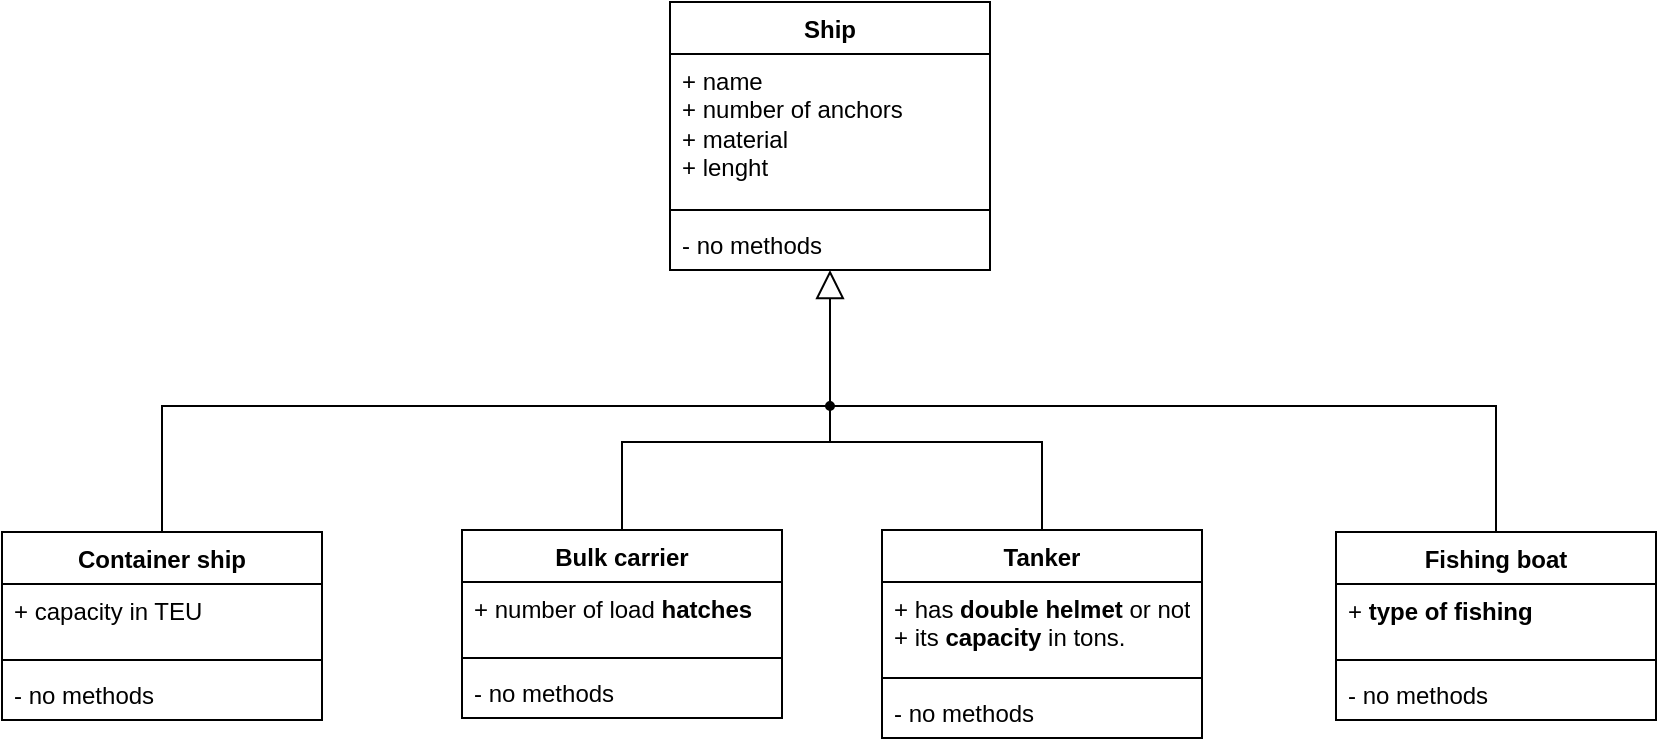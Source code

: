 <mxfile version="24.8.4">
  <diagram name="Página-1" id="2UFubnlOPNcLVtzOg3cz">
    <mxGraphModel dx="1105" dy="565" grid="1" gridSize="10" guides="1" tooltips="1" connect="1" arrows="1" fold="1" page="1" pageScale="1" pageWidth="827" pageHeight="1169" math="0" shadow="0">
      <root>
        <mxCell id="0" />
        <mxCell id="1" parent="0" />
        <mxCell id="4KdWAY72Oj23wz-Gb6Jc-74" value="Ship" style="swimlane;fontStyle=1;align=center;verticalAlign=top;childLayout=stackLayout;horizontal=1;startSize=26;horizontalStack=0;resizeParent=1;resizeParentMax=0;resizeLast=0;collapsible=1;marginBottom=0;whiteSpace=wrap;html=1;" vertex="1" parent="1">
          <mxGeometry x="334" y="320" width="160" height="134" as="geometry" />
        </mxCell>
        <mxCell id="4KdWAY72Oj23wz-Gb6Jc-75" value="&lt;div&gt;+ name&lt;/div&gt;&lt;div&gt;+ number of anchors&lt;br&gt;&lt;/div&gt;&lt;div&gt;+ material&lt;/div&gt;&lt;div&gt;+ lenght&lt;br&gt;&lt;/div&gt;" style="text;strokeColor=none;fillColor=none;align=left;verticalAlign=top;spacingLeft=4;spacingRight=4;overflow=hidden;rotatable=0;points=[[0,0.5],[1,0.5]];portConstraint=eastwest;whiteSpace=wrap;html=1;" vertex="1" parent="4KdWAY72Oj23wz-Gb6Jc-74">
          <mxGeometry y="26" width="160" height="74" as="geometry" />
        </mxCell>
        <mxCell id="4KdWAY72Oj23wz-Gb6Jc-76" value="" style="line;strokeWidth=1;fillColor=none;align=left;verticalAlign=middle;spacingTop=-1;spacingLeft=3;spacingRight=3;rotatable=0;labelPosition=right;points=[];portConstraint=eastwest;strokeColor=inherit;" vertex="1" parent="4KdWAY72Oj23wz-Gb6Jc-74">
          <mxGeometry y="100" width="160" height="8" as="geometry" />
        </mxCell>
        <mxCell id="4KdWAY72Oj23wz-Gb6Jc-77" value="- no methods" style="text;strokeColor=none;fillColor=none;align=left;verticalAlign=top;spacingLeft=4;spacingRight=4;overflow=hidden;rotatable=0;points=[[0,0.5],[1,0.5]];portConstraint=eastwest;whiteSpace=wrap;html=1;" vertex="1" parent="4KdWAY72Oj23wz-Gb6Jc-74">
          <mxGeometry y="108" width="160" height="26" as="geometry" />
        </mxCell>
        <mxCell id="4KdWAY72Oj23wz-Gb6Jc-78" value="Container ship" style="swimlane;fontStyle=1;align=center;verticalAlign=top;childLayout=stackLayout;horizontal=1;startSize=26;horizontalStack=0;resizeParent=1;resizeParentMax=0;resizeLast=0;collapsible=1;marginBottom=0;whiteSpace=wrap;html=1;" vertex="1" parent="1">
          <mxGeometry y="585" width="160" height="94" as="geometry" />
        </mxCell>
        <mxCell id="4KdWAY72Oj23wz-Gb6Jc-79" value="&lt;div&gt;+ capacity in TEU&lt;/div&gt;&lt;div&gt;&lt;br&gt;&lt;/div&gt;" style="text;strokeColor=none;fillColor=none;align=left;verticalAlign=top;spacingLeft=4;spacingRight=4;overflow=hidden;rotatable=0;points=[[0,0.5],[1,0.5]];portConstraint=eastwest;whiteSpace=wrap;html=1;" vertex="1" parent="4KdWAY72Oj23wz-Gb6Jc-78">
          <mxGeometry y="26" width="160" height="34" as="geometry" />
        </mxCell>
        <mxCell id="4KdWAY72Oj23wz-Gb6Jc-80" value="" style="line;strokeWidth=1;fillColor=none;align=left;verticalAlign=middle;spacingTop=-1;spacingLeft=3;spacingRight=3;rotatable=0;labelPosition=right;points=[];portConstraint=eastwest;strokeColor=inherit;" vertex="1" parent="4KdWAY72Oj23wz-Gb6Jc-78">
          <mxGeometry y="60" width="160" height="8" as="geometry" />
        </mxCell>
        <mxCell id="4KdWAY72Oj23wz-Gb6Jc-81" value="- no methods" style="text;strokeColor=none;fillColor=none;align=left;verticalAlign=top;spacingLeft=4;spacingRight=4;overflow=hidden;rotatable=0;points=[[0,0.5],[1,0.5]];portConstraint=eastwest;whiteSpace=wrap;html=1;" vertex="1" parent="4KdWAY72Oj23wz-Gb6Jc-78">
          <mxGeometry y="68" width="160" height="26" as="geometry" />
        </mxCell>
        <mxCell id="4KdWAY72Oj23wz-Gb6Jc-91" style="edgeStyle=orthogonalEdgeStyle;rounded=0;orthogonalLoop=1;jettySize=auto;html=1;entryX=0.5;entryY=0;entryDx=0;entryDy=0;endArrow=none;endFill=0;" edge="1" parent="1" source="4KdWAY72Oj23wz-Gb6Jc-82" target="4KdWAY72Oj23wz-Gb6Jc-78">
          <mxGeometry relative="1" as="geometry">
            <mxPoint x="290" y="540" as="targetPoint" />
          </mxGeometry>
        </mxCell>
        <mxCell id="4KdWAY72Oj23wz-Gb6Jc-92" style="edgeStyle=orthogonalEdgeStyle;rounded=0;orthogonalLoop=1;jettySize=auto;html=1;entryX=0.5;entryY=0;entryDx=0;entryDy=0;endArrow=none;endFill=0;" edge="1" parent="1" source="4KdWAY72Oj23wz-Gb6Jc-82" target="4KdWAY72Oj23wz-Gb6Jc-95">
          <mxGeometry relative="1" as="geometry">
            <mxPoint x="330" y="560" as="targetPoint" />
            <Array as="points">
              <mxPoint x="414" y="540" />
              <mxPoint x="310" y="540" />
            </Array>
          </mxGeometry>
        </mxCell>
        <mxCell id="4KdWAY72Oj23wz-Gb6Jc-93" style="edgeStyle=orthogonalEdgeStyle;rounded=0;orthogonalLoop=1;jettySize=auto;html=1;entryX=0.5;entryY=0;entryDx=0;entryDy=0;endArrow=none;endFill=0;" edge="1" parent="1" source="4KdWAY72Oj23wz-Gb6Jc-82" target="4KdWAY72Oj23wz-Gb6Jc-87">
          <mxGeometry relative="1" as="geometry">
            <mxPoint x="490" y="520" as="targetPoint" />
          </mxGeometry>
        </mxCell>
        <mxCell id="4KdWAY72Oj23wz-Gb6Jc-94" style="edgeStyle=orthogonalEdgeStyle;rounded=0;orthogonalLoop=1;jettySize=auto;html=1;entryX=0.5;entryY=0;entryDx=0;entryDy=0;endArrow=none;endFill=0;" edge="1" parent="1" source="4KdWAY72Oj23wz-Gb6Jc-82" target="4KdWAY72Oj23wz-Gb6Jc-99">
          <mxGeometry relative="1" as="geometry">
            <mxPoint x="460" y="570" as="targetPoint" />
            <Array as="points">
              <mxPoint x="414" y="540" />
              <mxPoint x="520" y="540" />
            </Array>
          </mxGeometry>
        </mxCell>
        <mxCell id="4KdWAY72Oj23wz-Gb6Jc-82" value="" style="verticalAlign=bottom;html=1;ellipse;fillColor=strokeColor;fontFamily=Helvetica;fontSize=11;fontColor=default;" vertex="1" parent="1">
          <mxGeometry x="412" y="520" width="4" height="4" as="geometry" />
        </mxCell>
        <mxCell id="4KdWAY72Oj23wz-Gb6Jc-83" value="" style="edgeStyle=elbowEdgeStyle;html=1;endSize=12;endArrow=block;endFill=0;elbow=horizontal;rounded=0;labelBackgroundColor=default;fontFamily=Helvetica;fontSize=11;fontColor=default;shape=connector;entryX=0.5;entryY=1;entryDx=0;entryDy=0;" edge="1" source="4KdWAY72Oj23wz-Gb6Jc-82" parent="1" target="4KdWAY72Oj23wz-Gb6Jc-74">
          <mxGeometry x="1" relative="1" as="geometry">
            <mxPoint x="370" y="490" as="targetPoint" />
            <Array as="points">
              <mxPoint x="414" y="520" />
            </Array>
          </mxGeometry>
        </mxCell>
        <mxCell id="4KdWAY72Oj23wz-Gb6Jc-87" value="&lt;strong&gt;Fishing boat&lt;/strong&gt;" style="swimlane;fontStyle=1;align=center;verticalAlign=top;childLayout=stackLayout;horizontal=1;startSize=26;horizontalStack=0;resizeParent=1;resizeParentMax=0;resizeLast=0;collapsible=1;marginBottom=0;whiteSpace=wrap;html=1;" vertex="1" parent="1">
          <mxGeometry x="667" y="585" width="160" height="94" as="geometry" />
        </mxCell>
        <mxCell id="4KdWAY72Oj23wz-Gb6Jc-88" value="&lt;div&gt;+  &lt;strong&gt;type of fishing&lt;/strong&gt;&lt;br&gt;&lt;/div&gt;&lt;div&gt;&lt;br&gt;&lt;/div&gt;" style="text;strokeColor=none;fillColor=none;align=left;verticalAlign=top;spacingLeft=4;spacingRight=4;overflow=hidden;rotatable=0;points=[[0,0.5],[1,0.5]];portConstraint=eastwest;whiteSpace=wrap;html=1;" vertex="1" parent="4KdWAY72Oj23wz-Gb6Jc-87">
          <mxGeometry y="26" width="160" height="34" as="geometry" />
        </mxCell>
        <mxCell id="4KdWAY72Oj23wz-Gb6Jc-89" value="" style="line;strokeWidth=1;fillColor=none;align=left;verticalAlign=middle;spacingTop=-1;spacingLeft=3;spacingRight=3;rotatable=0;labelPosition=right;points=[];portConstraint=eastwest;strokeColor=inherit;" vertex="1" parent="4KdWAY72Oj23wz-Gb6Jc-87">
          <mxGeometry y="60" width="160" height="8" as="geometry" />
        </mxCell>
        <mxCell id="4KdWAY72Oj23wz-Gb6Jc-90" value="- no methods" style="text;strokeColor=none;fillColor=none;align=left;verticalAlign=top;spacingLeft=4;spacingRight=4;overflow=hidden;rotatable=0;points=[[0,0.5],[1,0.5]];portConstraint=eastwest;whiteSpace=wrap;html=1;" vertex="1" parent="4KdWAY72Oj23wz-Gb6Jc-87">
          <mxGeometry y="68" width="160" height="26" as="geometry" />
        </mxCell>
        <mxCell id="4KdWAY72Oj23wz-Gb6Jc-95" value="&lt;strong&gt;Bulk carrier&lt;/strong&gt;" style="swimlane;fontStyle=1;align=center;verticalAlign=top;childLayout=stackLayout;horizontal=1;startSize=26;horizontalStack=0;resizeParent=1;resizeParentMax=0;resizeLast=0;collapsible=1;marginBottom=0;whiteSpace=wrap;html=1;" vertex="1" parent="1">
          <mxGeometry x="230" y="584" width="160" height="94" as="geometry" />
        </mxCell>
        <mxCell id="4KdWAY72Oj23wz-Gb6Jc-96" value="&lt;div&gt;+ number of load &lt;strong&gt;hatches&lt;/strong&gt;&lt;/div&gt;&lt;div&gt;&lt;br&gt;&lt;/div&gt;" style="text;strokeColor=none;fillColor=none;align=left;verticalAlign=top;spacingLeft=4;spacingRight=4;overflow=hidden;rotatable=0;points=[[0,0.5],[1,0.5]];portConstraint=eastwest;whiteSpace=wrap;html=1;" vertex="1" parent="4KdWAY72Oj23wz-Gb6Jc-95">
          <mxGeometry y="26" width="160" height="34" as="geometry" />
        </mxCell>
        <mxCell id="4KdWAY72Oj23wz-Gb6Jc-97" value="" style="line;strokeWidth=1;fillColor=none;align=left;verticalAlign=middle;spacingTop=-1;spacingLeft=3;spacingRight=3;rotatable=0;labelPosition=right;points=[];portConstraint=eastwest;strokeColor=inherit;" vertex="1" parent="4KdWAY72Oj23wz-Gb6Jc-95">
          <mxGeometry y="60" width="160" height="8" as="geometry" />
        </mxCell>
        <mxCell id="4KdWAY72Oj23wz-Gb6Jc-98" value="- no methods" style="text;strokeColor=none;fillColor=none;align=left;verticalAlign=top;spacingLeft=4;spacingRight=4;overflow=hidden;rotatable=0;points=[[0,0.5],[1,0.5]];portConstraint=eastwest;whiteSpace=wrap;html=1;" vertex="1" parent="4KdWAY72Oj23wz-Gb6Jc-95">
          <mxGeometry y="68" width="160" height="26" as="geometry" />
        </mxCell>
        <mxCell id="4KdWAY72Oj23wz-Gb6Jc-99" value="&lt;strong&gt;Tanker&lt;/strong&gt;" style="swimlane;fontStyle=1;align=center;verticalAlign=top;childLayout=stackLayout;horizontal=1;startSize=26;horizontalStack=0;resizeParent=1;resizeParentMax=0;resizeLast=0;collapsible=1;marginBottom=0;whiteSpace=wrap;html=1;" vertex="1" parent="1">
          <mxGeometry x="440" y="584" width="160" height="104" as="geometry" />
        </mxCell>
        <mxCell id="4KdWAY72Oj23wz-Gb6Jc-100" value="&lt;div&gt;+ has &lt;strong&gt;double helmet&lt;/strong&gt; or not&lt;/div&gt;&lt;div&gt;+ its &lt;strong&gt;capacity&lt;/strong&gt; in tons.&lt;/div&gt;&lt;div&gt;&lt;br&gt;&lt;/div&gt;" style="text;strokeColor=none;fillColor=none;align=left;verticalAlign=top;spacingLeft=4;spacingRight=4;overflow=hidden;rotatable=0;points=[[0,0.5],[1,0.5]];portConstraint=eastwest;whiteSpace=wrap;html=1;" vertex="1" parent="4KdWAY72Oj23wz-Gb6Jc-99">
          <mxGeometry y="26" width="160" height="44" as="geometry" />
        </mxCell>
        <mxCell id="4KdWAY72Oj23wz-Gb6Jc-101" value="" style="line;strokeWidth=1;fillColor=none;align=left;verticalAlign=middle;spacingTop=-1;spacingLeft=3;spacingRight=3;rotatable=0;labelPosition=right;points=[];portConstraint=eastwest;strokeColor=inherit;" vertex="1" parent="4KdWAY72Oj23wz-Gb6Jc-99">
          <mxGeometry y="70" width="160" height="8" as="geometry" />
        </mxCell>
        <mxCell id="4KdWAY72Oj23wz-Gb6Jc-102" value="- no methods" style="text;strokeColor=none;fillColor=none;align=left;verticalAlign=top;spacingLeft=4;spacingRight=4;overflow=hidden;rotatable=0;points=[[0,0.5],[1,0.5]];portConstraint=eastwest;whiteSpace=wrap;html=1;" vertex="1" parent="4KdWAY72Oj23wz-Gb6Jc-99">
          <mxGeometry y="78" width="160" height="26" as="geometry" />
        </mxCell>
      </root>
    </mxGraphModel>
  </diagram>
</mxfile>

